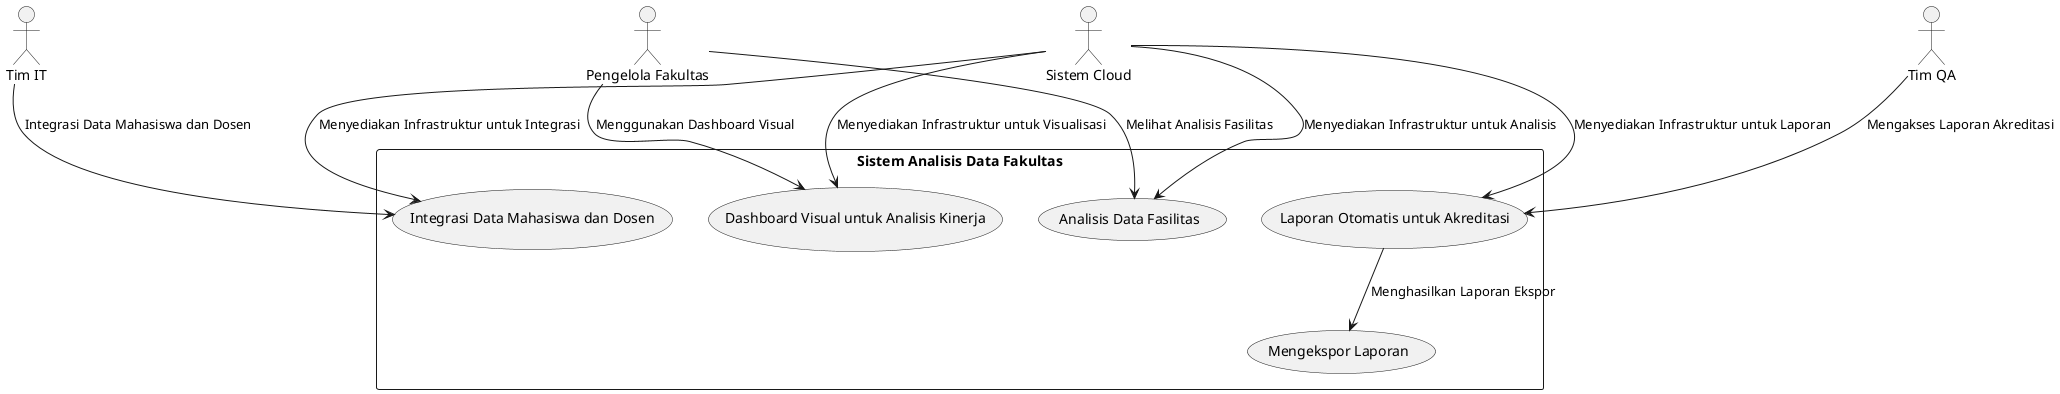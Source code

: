 @startuml
actor "Tim IT" as IT
actor "Pengelola Fakultas" as Pengelola
actor "Tim QA" as QA
actor "Sistem Cloud" as Cloud

rectangle "Sistem Analisis Data Fakultas" {
  usecase "Integrasi Data Mahasiswa dan Dosen" as UC1
  usecase "Dashboard Visual untuk Analisis Kinerja" as UC2
  usecase "Laporan Otomatis untuk Akreditasi" as UC3
  usecase "Analisis Data Fasilitas" as UC4
  usecase "Mengekspor Laporan" as UC5
}

IT --> UC1 : "Integrasi Data Mahasiswa dan Dosen"
Pengelola --> UC2 : "Menggunakan Dashboard Visual"
QA --> UC3 : "Mengakses Laporan Akreditasi"
Pengelola --> UC4 : "Melihat Analisis Fasilitas"
Cloud --> UC1 : "Menyediakan Infrastruktur untuk Integrasi"
Cloud --> UC2 : "Menyediakan Infrastruktur untuk Visualisasi"
Cloud --> UC3 : "Menyediakan Infrastruktur untuk Laporan"
Cloud --> UC4 : "Menyediakan Infrastruktur untuk Analisis"
UC3 --> UC5 : "Menghasilkan Laporan Ekspor"
@enduml
